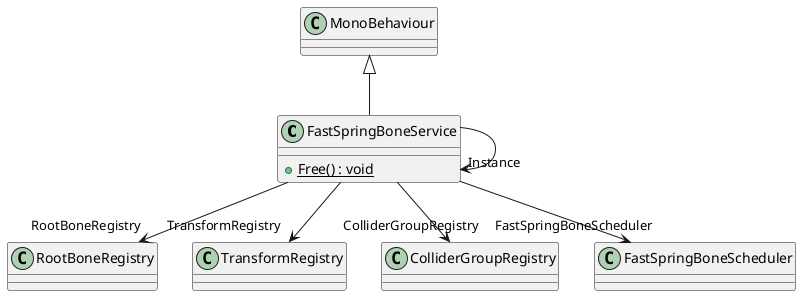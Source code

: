 @startuml
class FastSpringBoneService {
    + {static} Free() : void
}
MonoBehaviour <|-- FastSpringBoneService
FastSpringBoneService --> "RootBoneRegistry" RootBoneRegistry
FastSpringBoneService --> "TransformRegistry" TransformRegistry
FastSpringBoneService --> "ColliderGroupRegistry" ColliderGroupRegistry
FastSpringBoneService --> "FastSpringBoneScheduler" FastSpringBoneScheduler
FastSpringBoneService --> "Instance" FastSpringBoneService
@enduml
